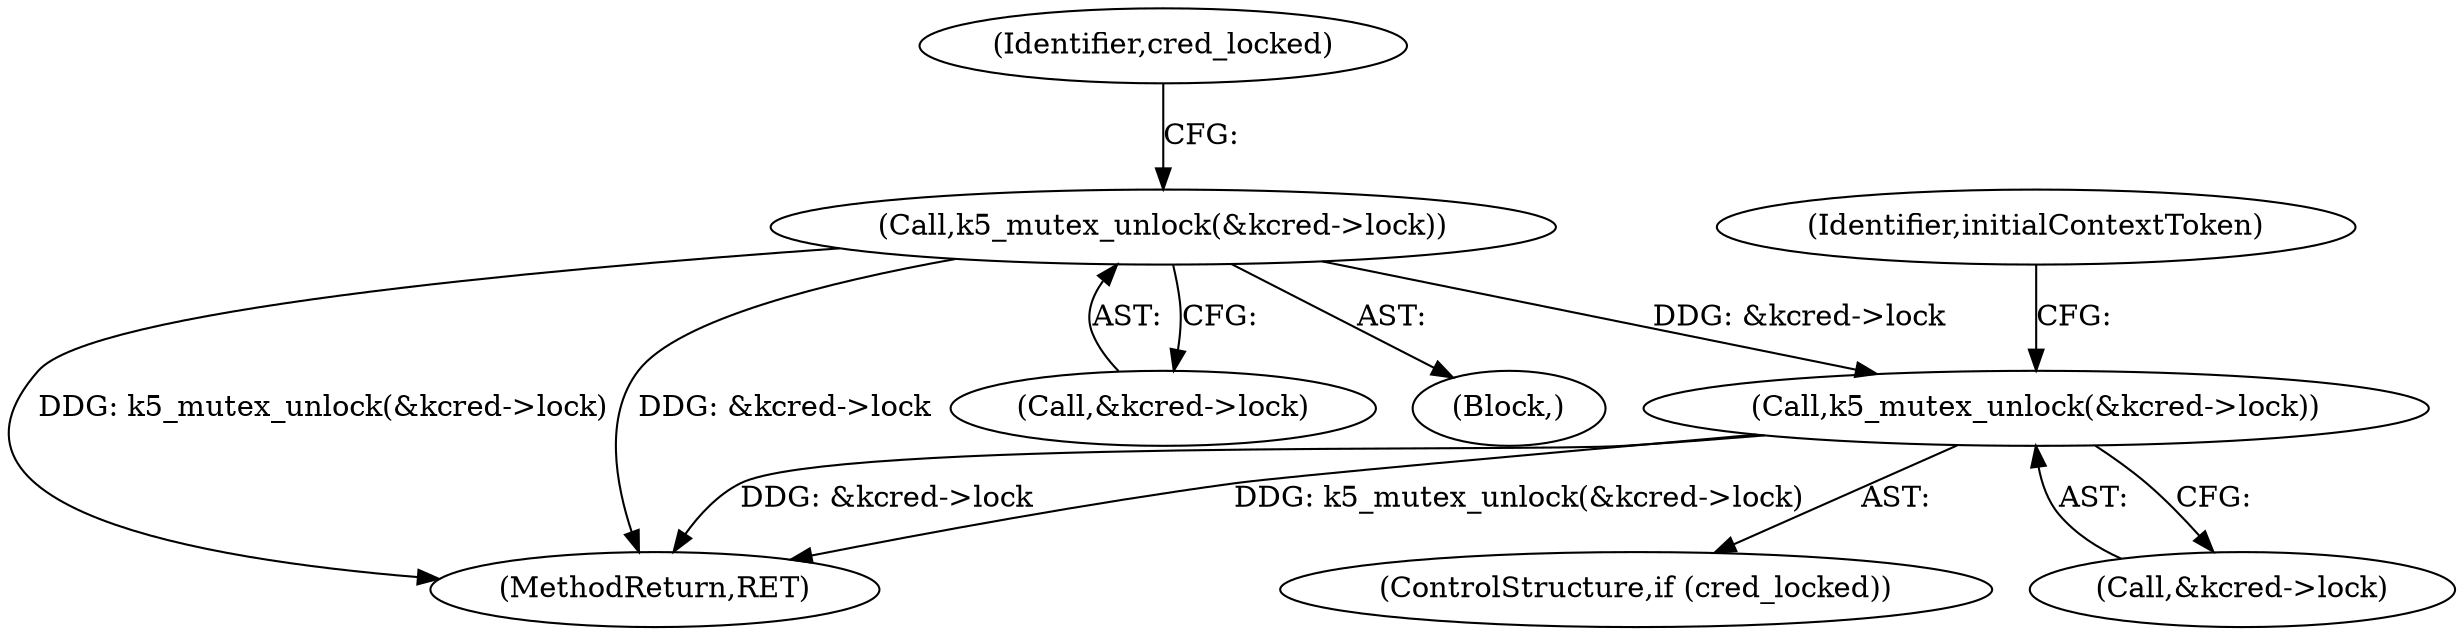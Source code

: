 digraph "0_krb5_e04f0283516e80d2f93366e0d479d13c9b5c8c2a_3@API" {
"1000402" [label="(Call,k5_mutex_unlock(&kcred->lock))"];
"1000303" [label="(Call,k5_mutex_unlock(&kcred->lock))"];
"1000409" [label="(Identifier,initialContextToken)"];
"1000402" [label="(Call,k5_mutex_unlock(&kcred->lock))"];
"1000303" [label="(Call,k5_mutex_unlock(&kcred->lock))"];
"1000421" [label="(MethodReturn,RET)"];
"1000304" [label="(Call,&kcred->lock)"];
"1000309" [label="(Identifier,cred_locked)"];
"1000403" [label="(Call,&kcred->lock)"];
"1000302" [label="(Block,)"];
"1000400" [label="(ControlStructure,if (cred_locked))"];
"1000402" -> "1000400"  [label="AST: "];
"1000402" -> "1000403"  [label="CFG: "];
"1000403" -> "1000402"  [label="AST: "];
"1000409" -> "1000402"  [label="CFG: "];
"1000402" -> "1000421"  [label="DDG: k5_mutex_unlock(&kcred->lock)"];
"1000402" -> "1000421"  [label="DDG: &kcred->lock"];
"1000303" -> "1000402"  [label="DDG: &kcred->lock"];
"1000303" -> "1000302"  [label="AST: "];
"1000303" -> "1000304"  [label="CFG: "];
"1000304" -> "1000303"  [label="AST: "];
"1000309" -> "1000303"  [label="CFG: "];
"1000303" -> "1000421"  [label="DDG: &kcred->lock"];
"1000303" -> "1000421"  [label="DDG: k5_mutex_unlock(&kcred->lock)"];
}
